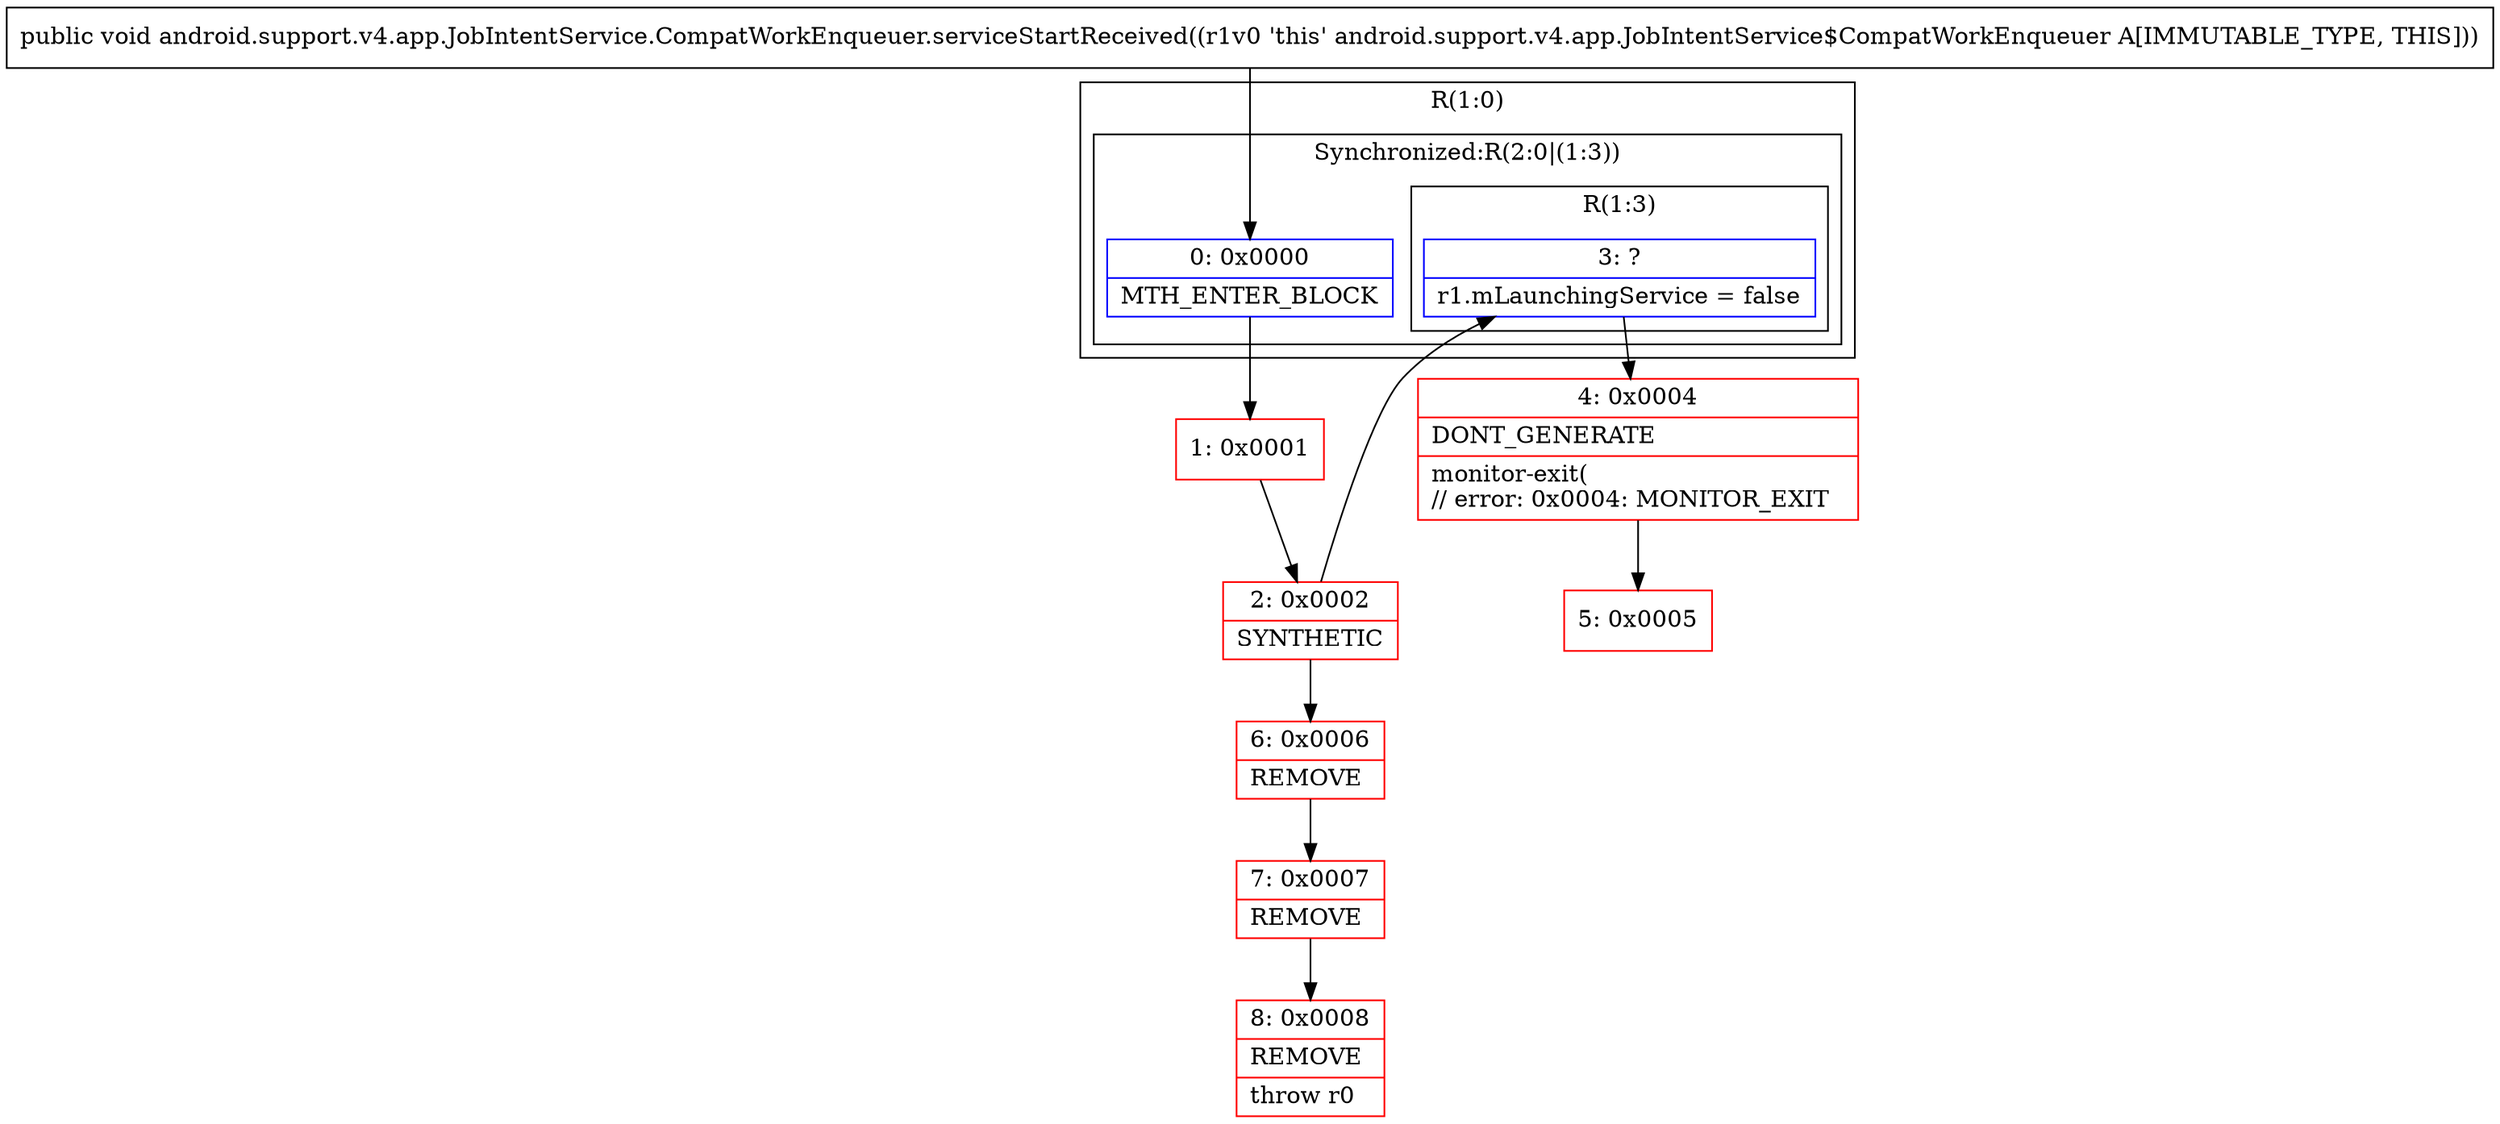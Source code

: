 digraph "CFG forandroid.support.v4.app.JobIntentService.CompatWorkEnqueuer.serviceStartReceived()V" {
subgraph cluster_Region_2046624053 {
label = "R(1:0)";
node [shape=record,color=blue];
subgraph cluster_SynchronizedRegion_775567429 {
label = "Synchronized:R(2:0|(1:3))";
node [shape=record,color=blue];
Node_0 [shape=record,label="{0\:\ 0x0000|MTH_ENTER_BLOCK\l}"];
subgraph cluster_Region_462953216 {
label = "R(1:3)";
node [shape=record,color=blue];
Node_3 [shape=record,label="{3\:\ ?|r1.mLaunchingService = false\l}"];
}
}
}
Node_1 [shape=record,color=red,label="{1\:\ 0x0001}"];
Node_2 [shape=record,color=red,label="{2\:\ 0x0002|SYNTHETIC\l}"];
Node_4 [shape=record,color=red,label="{4\:\ 0x0004|DONT_GENERATE\l|monitor\-exit(\l\/\/ error: 0x0004: MONITOR_EXIT  \l}"];
Node_5 [shape=record,color=red,label="{5\:\ 0x0005}"];
Node_6 [shape=record,color=red,label="{6\:\ 0x0006|REMOVE\l}"];
Node_7 [shape=record,color=red,label="{7\:\ 0x0007|REMOVE\l}"];
Node_8 [shape=record,color=red,label="{8\:\ 0x0008|REMOVE\l|throw r0\l}"];
MethodNode[shape=record,label="{public void android.support.v4.app.JobIntentService.CompatWorkEnqueuer.serviceStartReceived((r1v0 'this' android.support.v4.app.JobIntentService$CompatWorkEnqueuer A[IMMUTABLE_TYPE, THIS])) }"];
MethodNode -> Node_0;
Node_0 -> Node_1;
Node_3 -> Node_4;
Node_1 -> Node_2;
Node_2 -> Node_3;
Node_2 -> Node_6;
Node_4 -> Node_5;
Node_6 -> Node_7;
Node_7 -> Node_8;
}

